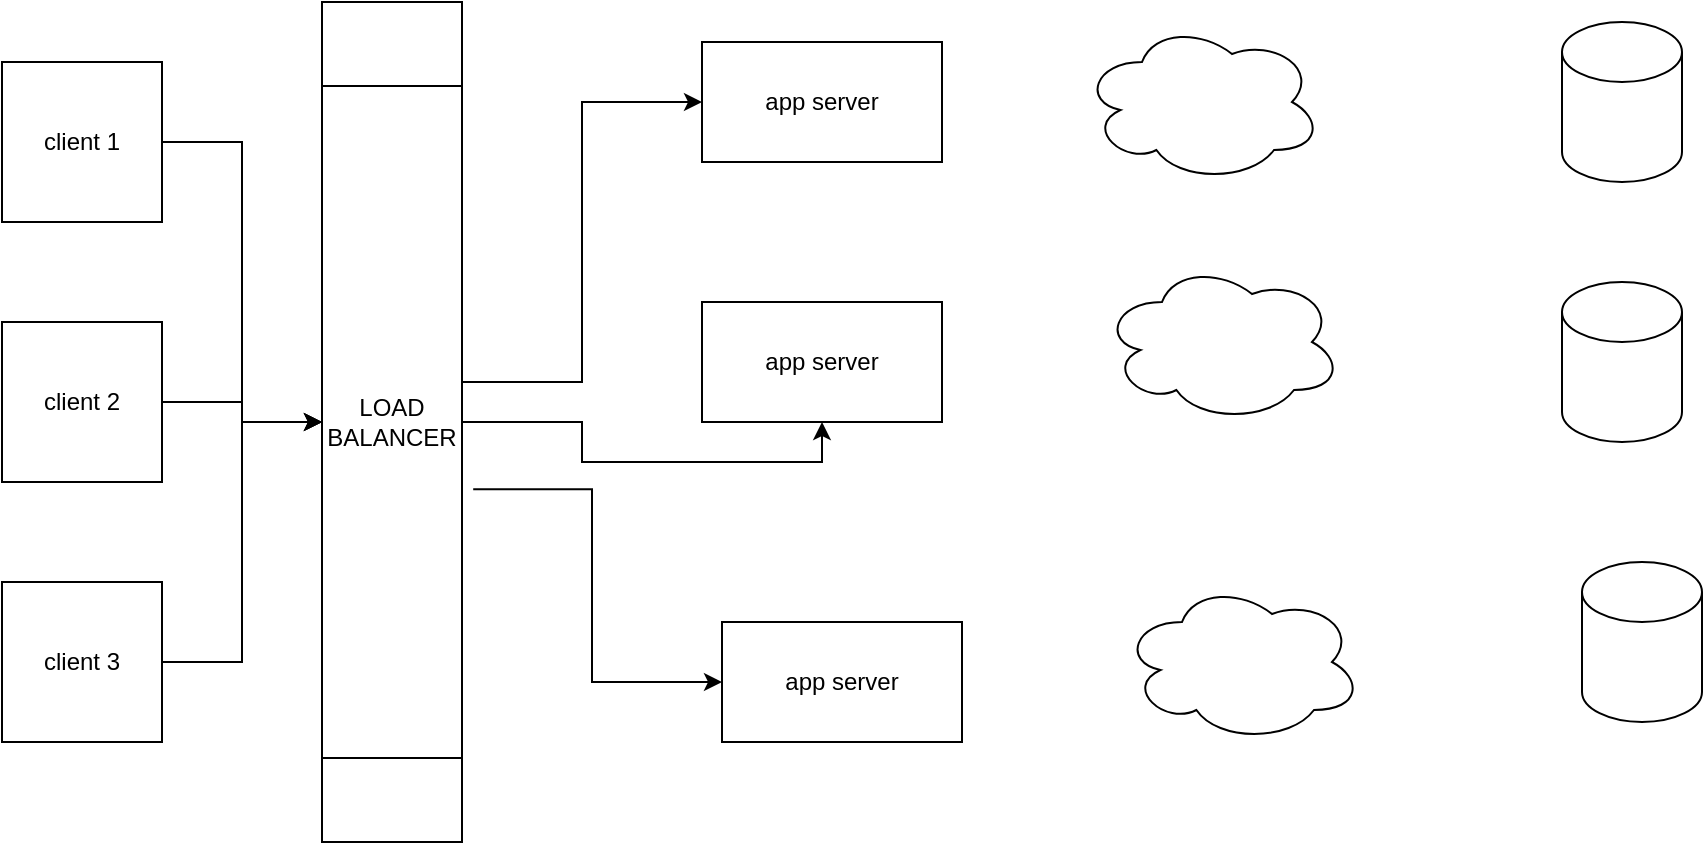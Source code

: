<mxfile version="14.2.7" type="github">
  <diagram id="2kj-cef8ynUlKYEhg2BP" name="Page-1">
    <mxGraphModel dx="1038" dy="580" grid="1" gridSize="10" guides="1" tooltips="1" connect="1" arrows="1" fold="1" page="1" pageScale="1" pageWidth="1100" pageHeight="850" math="0" shadow="0">
      <root>
        <mxCell id="0" />
        <mxCell id="1" parent="0" />
        <mxCell id="ErcBbXOjY15VecP5GbHi-14" value="" style="edgeStyle=orthogonalEdgeStyle;rounded=0;orthogonalLoop=1;jettySize=auto;html=1;" edge="1" parent="1" source="ErcBbXOjY15VecP5GbHi-1" target="ErcBbXOjY15VecP5GbHi-4">
          <mxGeometry relative="1" as="geometry" />
        </mxCell>
        <mxCell id="ErcBbXOjY15VecP5GbHi-1" value="client 1" style="whiteSpace=wrap;html=1;aspect=fixed;" vertex="1" parent="1">
          <mxGeometry x="40" y="50" width="80" height="80" as="geometry" />
        </mxCell>
        <mxCell id="ErcBbXOjY15VecP5GbHi-15" value="" style="edgeStyle=orthogonalEdgeStyle;rounded=0;orthogonalLoop=1;jettySize=auto;html=1;" edge="1" parent="1" source="ErcBbXOjY15VecP5GbHi-2" target="ErcBbXOjY15VecP5GbHi-4">
          <mxGeometry relative="1" as="geometry" />
        </mxCell>
        <mxCell id="ErcBbXOjY15VecP5GbHi-2" value="client 2" style="whiteSpace=wrap;html=1;aspect=fixed;" vertex="1" parent="1">
          <mxGeometry x="40" y="180" width="80" height="80" as="geometry" />
        </mxCell>
        <mxCell id="ErcBbXOjY15VecP5GbHi-16" value="" style="edgeStyle=orthogonalEdgeStyle;rounded=0;orthogonalLoop=1;jettySize=auto;html=1;" edge="1" parent="1" source="ErcBbXOjY15VecP5GbHi-3" target="ErcBbXOjY15VecP5GbHi-4">
          <mxGeometry relative="1" as="geometry" />
        </mxCell>
        <mxCell id="ErcBbXOjY15VecP5GbHi-3" value="client 3" style="whiteSpace=wrap;html=1;aspect=fixed;" vertex="1" parent="1">
          <mxGeometry x="40" y="310" width="80" height="80" as="geometry" />
        </mxCell>
        <mxCell id="ErcBbXOjY15VecP5GbHi-17" style="edgeStyle=orthogonalEdgeStyle;rounded=0;orthogonalLoop=1;jettySize=auto;html=1;entryX=0;entryY=0.5;entryDx=0;entryDy=0;" edge="1" parent="1" source="ErcBbXOjY15VecP5GbHi-4" target="ErcBbXOjY15VecP5GbHi-5">
          <mxGeometry relative="1" as="geometry">
            <Array as="points">
              <mxPoint x="330" y="210" />
              <mxPoint x="330" y="70" />
            </Array>
          </mxGeometry>
        </mxCell>
        <mxCell id="ErcBbXOjY15VecP5GbHi-19" style="edgeStyle=orthogonalEdgeStyle;rounded=0;orthogonalLoop=1;jettySize=auto;html=1;entryX=0.5;entryY=1;entryDx=0;entryDy=0;" edge="1" parent="1" source="ErcBbXOjY15VecP5GbHi-4" target="ErcBbXOjY15VecP5GbHi-7">
          <mxGeometry relative="1" as="geometry" />
        </mxCell>
        <mxCell id="ErcBbXOjY15VecP5GbHi-4" value="LOAD BALANCER" style="shape=process;whiteSpace=wrap;html=1;backgroundOutline=1;direction=south;" vertex="1" parent="1">
          <mxGeometry x="200" y="20" width="70" height="420" as="geometry" />
        </mxCell>
        <mxCell id="ErcBbXOjY15VecP5GbHi-5" value="app server" style="rounded=0;whiteSpace=wrap;html=1;" vertex="1" parent="1">
          <mxGeometry x="390" y="40" width="120" height="60" as="geometry" />
        </mxCell>
        <mxCell id="ErcBbXOjY15VecP5GbHi-20" style="edgeStyle=orthogonalEdgeStyle;rounded=0;orthogonalLoop=1;jettySize=auto;html=1;exitX=0.58;exitY=-0.08;exitDx=0;exitDy=0;exitPerimeter=0;" edge="1" parent="1" source="ErcBbXOjY15VecP5GbHi-4" target="ErcBbXOjY15VecP5GbHi-6">
          <mxGeometry relative="1" as="geometry" />
        </mxCell>
        <mxCell id="ErcBbXOjY15VecP5GbHi-6" value="app server" style="rounded=0;whiteSpace=wrap;html=1;" vertex="1" parent="1">
          <mxGeometry x="400" y="330" width="120" height="60" as="geometry" />
        </mxCell>
        <mxCell id="ErcBbXOjY15VecP5GbHi-7" value="app server" style="rounded=0;whiteSpace=wrap;html=1;" vertex="1" parent="1">
          <mxGeometry x="390" y="170" width="120" height="60" as="geometry" />
        </mxCell>
        <mxCell id="ErcBbXOjY15VecP5GbHi-8" value="" style="ellipse;shape=cloud;whiteSpace=wrap;html=1;" vertex="1" parent="1">
          <mxGeometry x="580" y="30" width="120" height="80" as="geometry" />
        </mxCell>
        <mxCell id="ErcBbXOjY15VecP5GbHi-9" value="" style="ellipse;shape=cloud;whiteSpace=wrap;html=1;" vertex="1" parent="1">
          <mxGeometry x="600" y="310" width="120" height="80" as="geometry" />
        </mxCell>
        <mxCell id="ErcBbXOjY15VecP5GbHi-10" value="" style="ellipse;shape=cloud;whiteSpace=wrap;html=1;" vertex="1" parent="1">
          <mxGeometry x="590" y="150" width="120" height="80" as="geometry" />
        </mxCell>
        <mxCell id="ErcBbXOjY15VecP5GbHi-11" value="" style="shape=cylinder3;whiteSpace=wrap;html=1;boundedLbl=1;backgroundOutline=1;size=15;" vertex="1" parent="1">
          <mxGeometry x="820" y="30" width="60" height="80" as="geometry" />
        </mxCell>
        <mxCell id="ErcBbXOjY15VecP5GbHi-12" value="" style="shape=cylinder3;whiteSpace=wrap;html=1;boundedLbl=1;backgroundOutline=1;size=15;" vertex="1" parent="1">
          <mxGeometry x="820" y="160" width="60" height="80" as="geometry" />
        </mxCell>
        <mxCell id="ErcBbXOjY15VecP5GbHi-13" value="" style="shape=cylinder3;whiteSpace=wrap;html=1;boundedLbl=1;backgroundOutline=1;size=15;" vertex="1" parent="1">
          <mxGeometry x="830" y="300" width="60" height="80" as="geometry" />
        </mxCell>
      </root>
    </mxGraphModel>
  </diagram>
</mxfile>
